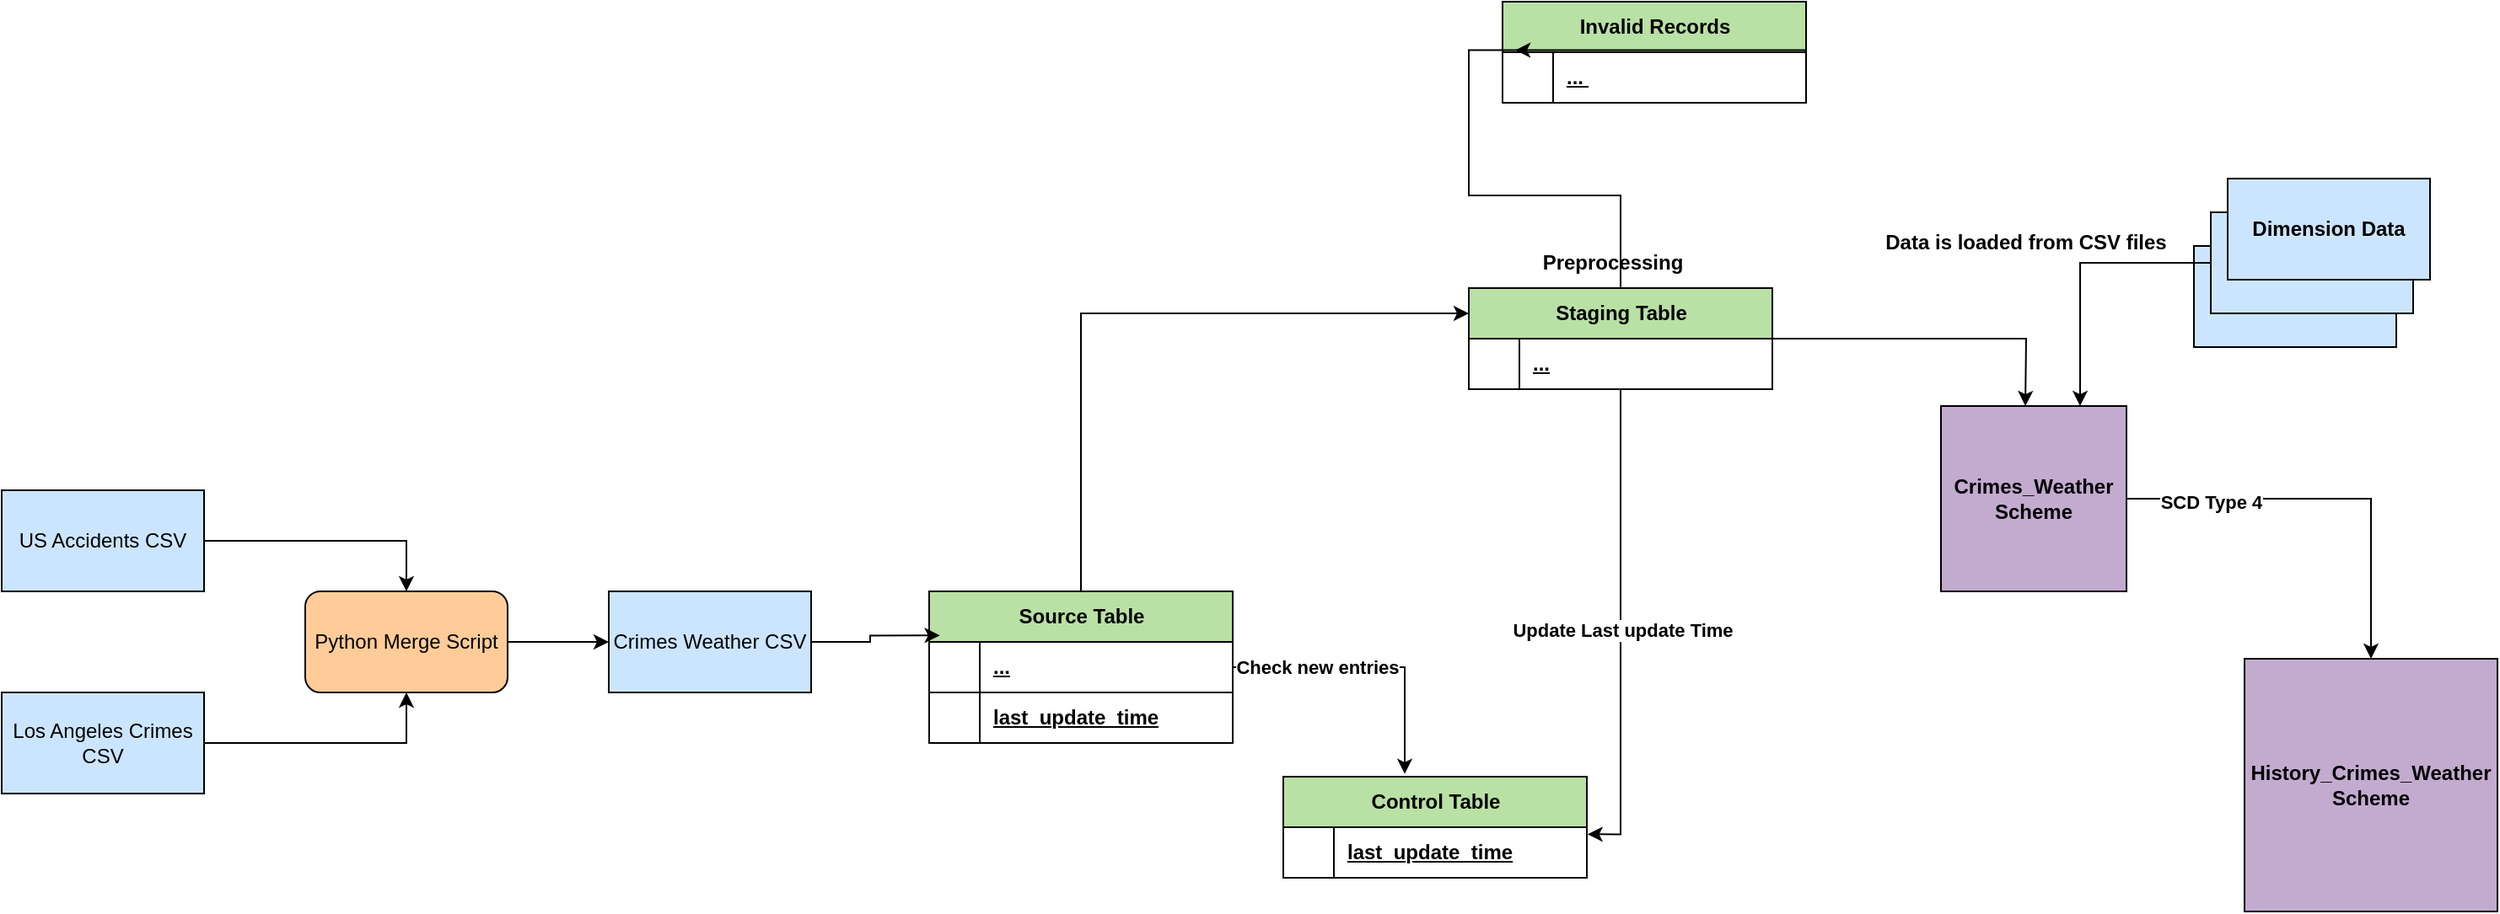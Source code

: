 <mxfile version="24.4.8" type="device">
  <diagram name="Page-1" id="2SH1rUMx0R4bfYoHDO2p">
    <mxGraphModel dx="1290" dy="1721" grid="1" gridSize="10" guides="1" tooltips="1" connect="1" arrows="1" fold="1" page="1" pageScale="1" pageWidth="850" pageHeight="1100" math="0" shadow="0">
      <root>
        <mxCell id="0" />
        <mxCell id="1" parent="0" />
        <mxCell id="4WvsvKmWblLvccb9aLc5-12" style="edgeStyle=orthogonalEdgeStyle;rounded=0;orthogonalLoop=1;jettySize=auto;html=1;entryX=0.5;entryY=0;entryDx=0;entryDy=0;" parent="1" source="4WvsvKmWblLvccb9aLc5-9" target="4WvsvKmWblLvccb9aLc5-11" edge="1">
          <mxGeometry relative="1" as="geometry" />
        </mxCell>
        <mxCell id="4WvsvKmWblLvccb9aLc5-9" value="US Accidents CSV" style="rounded=0;whiteSpace=wrap;html=1;fillColor=#CCE5FF;" parent="1" vertex="1">
          <mxGeometry x="50" y="170" width="120" height="60" as="geometry" />
        </mxCell>
        <mxCell id="4WvsvKmWblLvccb9aLc5-13" style="edgeStyle=orthogonalEdgeStyle;rounded=0;orthogonalLoop=1;jettySize=auto;html=1;entryX=0.5;entryY=1;entryDx=0;entryDy=0;" parent="1" source="4WvsvKmWblLvccb9aLc5-10" target="4WvsvKmWblLvccb9aLc5-11" edge="1">
          <mxGeometry relative="1" as="geometry" />
        </mxCell>
        <mxCell id="4WvsvKmWblLvccb9aLc5-10" value="Los Angeles Crimes CSV" style="rounded=0;whiteSpace=wrap;html=1;fillColor=#CCE5FF;" parent="1" vertex="1">
          <mxGeometry x="50" y="290" width="120" height="60" as="geometry" />
        </mxCell>
        <mxCell id="4WvsvKmWblLvccb9aLc5-15" style="edgeStyle=orthogonalEdgeStyle;rounded=0;orthogonalLoop=1;jettySize=auto;html=1;entryX=0;entryY=0.5;entryDx=0;entryDy=0;" parent="1" source="4WvsvKmWblLvccb9aLc5-11" target="4WvsvKmWblLvccb9aLc5-14" edge="1">
          <mxGeometry relative="1" as="geometry" />
        </mxCell>
        <mxCell id="4WvsvKmWblLvccb9aLc5-11" value="Python Merge Script" style="rounded=1;whiteSpace=wrap;html=1;fillColor=#FFCC99;" parent="1" vertex="1">
          <mxGeometry x="230" y="230" width="120" height="60" as="geometry" />
        </mxCell>
        <mxCell id="4WvsvKmWblLvccb9aLc5-14" value="Crimes Weather CSV" style="rounded=0;whiteSpace=wrap;html=1;fillColor=#CCE5FF;" parent="1" vertex="1">
          <mxGeometry x="410" y="230" width="120" height="60" as="geometry" />
        </mxCell>
        <mxCell id="4WvsvKmWblLvccb9aLc5-49" style="edgeStyle=orthogonalEdgeStyle;rounded=0;orthogonalLoop=1;jettySize=auto;html=1;entryX=0;entryY=0.25;entryDx=0;entryDy=0;" parent="1" source="4WvsvKmWblLvccb9aLc5-23" target="4WvsvKmWblLvccb9aLc5-45" edge="1">
          <mxGeometry relative="1" as="geometry">
            <Array as="points">
              <mxPoint x="690" y="65" />
            </Array>
          </mxGeometry>
        </mxCell>
        <mxCell id="4WvsvKmWblLvccb9aLc5-23" value="Source Table" style="shape=table;startSize=30;container=1;collapsible=1;childLayout=tableLayout;fixedRows=1;rowLines=0;fontStyle=1;align=center;resizeLast=1;html=1;fillColor=#B9E0A5;" parent="1" vertex="1">
          <mxGeometry x="600" y="230" width="180" height="90" as="geometry" />
        </mxCell>
        <mxCell id="4WvsvKmWblLvccb9aLc5-24" value="" style="shape=tableRow;horizontal=0;startSize=0;swimlaneHead=0;swimlaneBody=0;fillColor=none;collapsible=0;dropTarget=0;points=[[0,0.5],[1,0.5]];portConstraint=eastwest;top=0;left=0;right=0;bottom=1;" parent="4WvsvKmWblLvccb9aLc5-23" vertex="1">
          <mxGeometry y="30" width="180" height="30" as="geometry" />
        </mxCell>
        <mxCell id="4WvsvKmWblLvccb9aLc5-25" value="" style="shape=partialRectangle;connectable=0;fillColor=none;top=0;left=0;bottom=0;right=0;fontStyle=1;overflow=hidden;whiteSpace=wrap;html=1;" parent="4WvsvKmWblLvccb9aLc5-24" vertex="1">
          <mxGeometry width="30" height="30" as="geometry">
            <mxRectangle width="30" height="30" as="alternateBounds" />
          </mxGeometry>
        </mxCell>
        <mxCell id="4WvsvKmWblLvccb9aLc5-26" value="..." style="shape=partialRectangle;connectable=0;fillColor=none;top=0;left=0;bottom=0;right=0;align=left;spacingLeft=6;fontStyle=5;overflow=hidden;whiteSpace=wrap;html=1;" parent="4WvsvKmWblLvccb9aLc5-24" vertex="1">
          <mxGeometry x="30" width="150" height="30" as="geometry">
            <mxRectangle width="150" height="30" as="alternateBounds" />
          </mxGeometry>
        </mxCell>
        <mxCell id="4WvsvKmWblLvccb9aLc5-53" style="shape=tableRow;horizontal=0;startSize=0;swimlaneHead=0;swimlaneBody=0;fillColor=none;collapsible=0;dropTarget=0;points=[[0,0.5],[1,0.5]];portConstraint=eastwest;top=0;left=0;right=0;bottom=1;" parent="4WvsvKmWblLvccb9aLc5-23" vertex="1">
          <mxGeometry y="60" width="180" height="30" as="geometry" />
        </mxCell>
        <mxCell id="4WvsvKmWblLvccb9aLc5-54" style="shape=partialRectangle;connectable=0;fillColor=none;top=0;left=0;bottom=0;right=0;fontStyle=1;overflow=hidden;whiteSpace=wrap;html=1;" parent="4WvsvKmWblLvccb9aLc5-53" vertex="1">
          <mxGeometry width="30" height="30" as="geometry">
            <mxRectangle width="30" height="30" as="alternateBounds" />
          </mxGeometry>
        </mxCell>
        <mxCell id="4WvsvKmWblLvccb9aLc5-55" value="last_update_time" style="shape=partialRectangle;connectable=0;fillColor=none;top=0;left=0;bottom=0;right=0;align=left;spacingLeft=6;fontStyle=5;overflow=hidden;whiteSpace=wrap;html=1;" parent="4WvsvKmWblLvccb9aLc5-53" vertex="1">
          <mxGeometry x="30" width="150" height="30" as="geometry">
            <mxRectangle width="150" height="30" as="alternateBounds" />
          </mxGeometry>
        </mxCell>
        <mxCell id="4WvsvKmWblLvccb9aLc5-37" style="edgeStyle=orthogonalEdgeStyle;rounded=0;orthogonalLoop=1;jettySize=auto;html=1;entryX=0.035;entryY=-0.128;entryDx=0;entryDy=0;entryPerimeter=0;" parent="1" source="4WvsvKmWblLvccb9aLc5-14" target="4WvsvKmWblLvccb9aLc5-24" edge="1">
          <mxGeometry relative="1" as="geometry" />
        </mxCell>
        <mxCell id="4WvsvKmWblLvccb9aLc5-38" value="Control Table" style="shape=table;startSize=30;container=1;collapsible=1;childLayout=tableLayout;fixedRows=1;rowLines=0;fontStyle=1;align=center;resizeLast=1;html=1;fillColor=#B9E0A5;" parent="1" vertex="1">
          <mxGeometry x="810" y="340" width="180" height="60" as="geometry" />
        </mxCell>
        <mxCell id="4WvsvKmWblLvccb9aLc5-39" value="" style="shape=tableRow;horizontal=0;startSize=0;swimlaneHead=0;swimlaneBody=0;fillColor=none;collapsible=0;dropTarget=0;points=[[0,0.5],[1,0.5]];portConstraint=eastwest;top=0;left=0;right=0;bottom=1;" parent="4WvsvKmWblLvccb9aLc5-38" vertex="1">
          <mxGeometry y="30" width="180" height="30" as="geometry" />
        </mxCell>
        <mxCell id="4WvsvKmWblLvccb9aLc5-40" value="" style="shape=partialRectangle;connectable=0;fillColor=none;top=0;left=0;bottom=0;right=0;fontStyle=1;overflow=hidden;whiteSpace=wrap;html=1;" parent="4WvsvKmWblLvccb9aLc5-39" vertex="1">
          <mxGeometry width="30" height="30" as="geometry">
            <mxRectangle width="30" height="30" as="alternateBounds" />
          </mxGeometry>
        </mxCell>
        <mxCell id="4WvsvKmWblLvccb9aLc5-41" value="last_update_time" style="shape=partialRectangle;connectable=0;fillColor=none;top=0;left=0;bottom=0;right=0;align=left;spacingLeft=6;fontStyle=5;overflow=hidden;whiteSpace=wrap;html=1;" parent="4WvsvKmWblLvccb9aLc5-39" vertex="1">
          <mxGeometry x="30" width="150" height="30" as="geometry">
            <mxRectangle width="150" height="30" as="alternateBounds" />
          </mxGeometry>
        </mxCell>
        <mxCell id="4WvsvKmWblLvccb9aLc5-44" style="edgeStyle=orthogonalEdgeStyle;rounded=0;orthogonalLoop=1;jettySize=auto;html=1;entryX=0.4;entryY=-0.027;entryDx=0;entryDy=0;entryPerimeter=0;" parent="1" source="4WvsvKmWblLvccb9aLc5-23" target="4WvsvKmWblLvccb9aLc5-38" edge="1">
          <mxGeometry relative="1" as="geometry" />
        </mxCell>
        <mxCell id="4WvsvKmWblLvccb9aLc5-57" value="&lt;b&gt;Check new entries&lt;/b&gt;" style="edgeLabel;html=1;align=center;verticalAlign=middle;resizable=0;points=[];" parent="4WvsvKmWblLvccb9aLc5-44" vertex="1" connectable="0">
          <mxGeometry x="-0.5" y="-2" relative="1" as="geometry">
            <mxPoint x="8" y="-2" as="offset" />
          </mxGeometry>
        </mxCell>
        <mxCell id="4WvsvKmWblLvccb9aLc5-52" style="edgeStyle=orthogonalEdgeStyle;rounded=0;orthogonalLoop=1;jettySize=auto;html=1;" parent="1" source="4WvsvKmWblLvccb9aLc5-45" edge="1">
          <mxGeometry relative="1" as="geometry">
            <mxPoint x="1250.029" y="120" as="targetPoint" />
          </mxGeometry>
        </mxCell>
        <mxCell id="4WvsvKmWblLvccb9aLc5-45" value="Staging Table" style="shape=table;startSize=30;container=1;collapsible=1;childLayout=tableLayout;fixedRows=1;rowLines=0;fontStyle=1;align=center;resizeLast=1;html=1;fillColor=#B9E0A5;" parent="1" vertex="1">
          <mxGeometry x="920" y="50" width="180" height="60" as="geometry" />
        </mxCell>
        <mxCell id="4WvsvKmWblLvccb9aLc5-46" value="" style="shape=tableRow;horizontal=0;startSize=0;swimlaneHead=0;swimlaneBody=0;fillColor=none;collapsible=0;dropTarget=0;points=[[0,0.5],[1,0.5]];portConstraint=eastwest;top=0;left=0;right=0;bottom=1;" parent="4WvsvKmWblLvccb9aLc5-45" vertex="1">
          <mxGeometry y="30" width="180" height="30" as="geometry" />
        </mxCell>
        <mxCell id="4WvsvKmWblLvccb9aLc5-47" value="" style="shape=partialRectangle;connectable=0;fillColor=none;top=0;left=0;bottom=0;right=0;fontStyle=1;overflow=hidden;whiteSpace=wrap;html=1;" parent="4WvsvKmWblLvccb9aLc5-46" vertex="1">
          <mxGeometry width="30" height="30" as="geometry">
            <mxRectangle width="30" height="30" as="alternateBounds" />
          </mxGeometry>
        </mxCell>
        <mxCell id="4WvsvKmWblLvccb9aLc5-48" value="..." style="shape=partialRectangle;connectable=0;fillColor=none;top=0;left=0;bottom=0;right=0;align=left;spacingLeft=6;fontStyle=5;overflow=hidden;whiteSpace=wrap;html=1;" parent="4WvsvKmWblLvccb9aLc5-46" vertex="1">
          <mxGeometry x="30" width="150" height="30" as="geometry">
            <mxRectangle width="150" height="30" as="alternateBounds" />
          </mxGeometry>
        </mxCell>
        <mxCell id="4WvsvKmWblLvccb9aLc5-56" style="edgeStyle=orthogonalEdgeStyle;rounded=0;orthogonalLoop=1;jettySize=auto;html=1;entryX=1.002;entryY=0.139;entryDx=0;entryDy=0;entryPerimeter=0;" parent="1" source="4WvsvKmWblLvccb9aLc5-45" target="4WvsvKmWblLvccb9aLc5-39" edge="1">
          <mxGeometry relative="1" as="geometry" />
        </mxCell>
        <mxCell id="4WvsvKmWblLvccb9aLc5-58" value="&lt;b&gt;Update Last update Time&lt;/b&gt;" style="edgeLabel;html=1;align=center;verticalAlign=middle;resizable=0;points=[];" parent="4WvsvKmWblLvccb9aLc5-56" vertex="1" connectable="0">
          <mxGeometry x="0.005" y="1" relative="1" as="geometry">
            <mxPoint as="offset" />
          </mxGeometry>
        </mxCell>
        <mxCell id="4WvsvKmWblLvccb9aLc5-61" style="edgeStyle=orthogonalEdgeStyle;rounded=0;orthogonalLoop=1;jettySize=auto;html=1;entryX=0.5;entryY=0;entryDx=0;entryDy=0;fontStyle=1" parent="1" source="4WvsvKmWblLvccb9aLc5-59" target="4WvsvKmWblLvccb9aLc5-60" edge="1">
          <mxGeometry relative="1" as="geometry" />
        </mxCell>
        <mxCell id="4WvsvKmWblLvccb9aLc5-62" value="&lt;b&gt;SCD Type 4&lt;/b&gt;" style="edgeLabel;html=1;align=center;verticalAlign=middle;resizable=0;points=[];" parent="4WvsvKmWblLvccb9aLc5-61" vertex="1" connectable="0">
          <mxGeometry x="-0.592" y="-2" relative="1" as="geometry">
            <mxPoint x="1" as="offset" />
          </mxGeometry>
        </mxCell>
        <mxCell id="4WvsvKmWblLvccb9aLc5-59" value="&lt;span style=&quot;font-weight: 700;&quot;&gt;Crimes_Weather Scheme&lt;/span&gt;" style="whiteSpace=wrap;html=1;aspect=fixed;fillColor=#C3ABD0;" parent="1" vertex="1">
          <mxGeometry x="1200" y="120" width="110" height="110" as="geometry" />
        </mxCell>
        <mxCell id="4WvsvKmWblLvccb9aLc5-60" value="&lt;span style=&quot;font-weight: 700;&quot;&gt;History_Crimes_Weather Scheme&lt;/span&gt;" style="whiteSpace=wrap;html=1;aspect=fixed;fillColor=#C3ABD0;" parent="1" vertex="1">
          <mxGeometry x="1380" y="270" width="150" height="150" as="geometry" />
        </mxCell>
        <mxCell id="4WvsvKmWblLvccb9aLc5-64" value="&lt;b&gt;Preprocessing&lt;/b&gt;" style="text;html=1;align=center;verticalAlign=middle;resizable=0;points=[];autosize=1;strokeColor=none;fillColor=none;" parent="1" vertex="1">
          <mxGeometry x="950" y="20" width="110" height="30" as="geometry" />
        </mxCell>
        <mxCell id="4WvsvKmWblLvccb9aLc5-65" value="US Accidents CSV" style="rounded=0;whiteSpace=wrap;html=1;fillColor=#CCE5FF;" parent="1" vertex="1">
          <mxGeometry x="1350" y="25" width="120" height="60" as="geometry" />
        </mxCell>
        <mxCell id="4WvsvKmWblLvccb9aLc5-68" style="edgeStyle=orthogonalEdgeStyle;rounded=0;orthogonalLoop=1;jettySize=auto;html=1;entryX=0.75;entryY=0;entryDx=0;entryDy=0;" parent="1" source="4WvsvKmWblLvccb9aLc5-66" target="4WvsvKmWblLvccb9aLc5-59" edge="1">
          <mxGeometry relative="1" as="geometry" />
        </mxCell>
        <mxCell id="4WvsvKmWblLvccb9aLc5-66" value="US Accidents CSV" style="rounded=0;whiteSpace=wrap;html=1;fillColor=#CCE5FF;" parent="1" vertex="1">
          <mxGeometry x="1360" y="5" width="120" height="60" as="geometry" />
        </mxCell>
        <mxCell id="4WvsvKmWblLvccb9aLc5-67" value="&lt;b&gt;Dimension Data&lt;/b&gt;" style="rounded=0;whiteSpace=wrap;html=1;fillColor=#CCE5FF;" parent="1" vertex="1">
          <mxGeometry x="1370" y="-15" width="120" height="60" as="geometry" />
        </mxCell>
        <mxCell id="4WvsvKmWblLvccb9aLc5-70" value="&lt;b&gt;Data is loaded from CSV files&lt;/b&gt;" style="text;html=1;align=center;verticalAlign=middle;resizable=0;points=[];autosize=1;strokeColor=none;fillColor=none;" parent="1" vertex="1">
          <mxGeometry x="1155" y="8" width="190" height="30" as="geometry" />
        </mxCell>
        <mxCell id="S0SFvzTtciAPlwD54tM--1" value="Invalid Records" style="shape=table;startSize=30;container=1;collapsible=1;childLayout=tableLayout;fixedRows=1;rowLines=0;fontStyle=1;align=center;resizeLast=1;html=1;fillColor=#B9E0A5;" vertex="1" parent="1">
          <mxGeometry x="940" y="-120" width="180" height="60" as="geometry" />
        </mxCell>
        <mxCell id="S0SFvzTtciAPlwD54tM--2" value="" style="shape=tableRow;horizontal=0;startSize=0;swimlaneHead=0;swimlaneBody=0;fillColor=none;collapsible=0;dropTarget=0;points=[[0,0.5],[1,0.5]];portConstraint=eastwest;top=0;left=0;right=0;bottom=1;" vertex="1" parent="S0SFvzTtciAPlwD54tM--1">
          <mxGeometry y="30" width="180" height="30" as="geometry" />
        </mxCell>
        <mxCell id="S0SFvzTtciAPlwD54tM--3" value="" style="shape=partialRectangle;connectable=0;fillColor=none;top=0;left=0;bottom=0;right=0;fontStyle=1;overflow=hidden;whiteSpace=wrap;html=1;" vertex="1" parent="S0SFvzTtciAPlwD54tM--2">
          <mxGeometry width="30" height="30" as="geometry">
            <mxRectangle width="30" height="30" as="alternateBounds" />
          </mxGeometry>
        </mxCell>
        <mxCell id="S0SFvzTtciAPlwD54tM--4" value="...&amp;nbsp;" style="shape=partialRectangle;connectable=0;fillColor=none;top=0;left=0;bottom=0;right=0;align=left;spacingLeft=6;fontStyle=5;overflow=hidden;whiteSpace=wrap;html=1;" vertex="1" parent="S0SFvzTtciAPlwD54tM--2">
          <mxGeometry x="30" width="150" height="30" as="geometry">
            <mxRectangle width="150" height="30" as="alternateBounds" />
          </mxGeometry>
        </mxCell>
        <mxCell id="S0SFvzTtciAPlwD54tM--5" style="edgeStyle=orthogonalEdgeStyle;rounded=0;orthogonalLoop=1;jettySize=auto;html=1;entryX=0.042;entryY=-0.04;entryDx=0;entryDy=0;entryPerimeter=0;" edge="1" parent="1" source="4WvsvKmWblLvccb9aLc5-45" target="S0SFvzTtciAPlwD54tM--2">
          <mxGeometry relative="1" as="geometry" />
        </mxCell>
      </root>
    </mxGraphModel>
  </diagram>
</mxfile>
